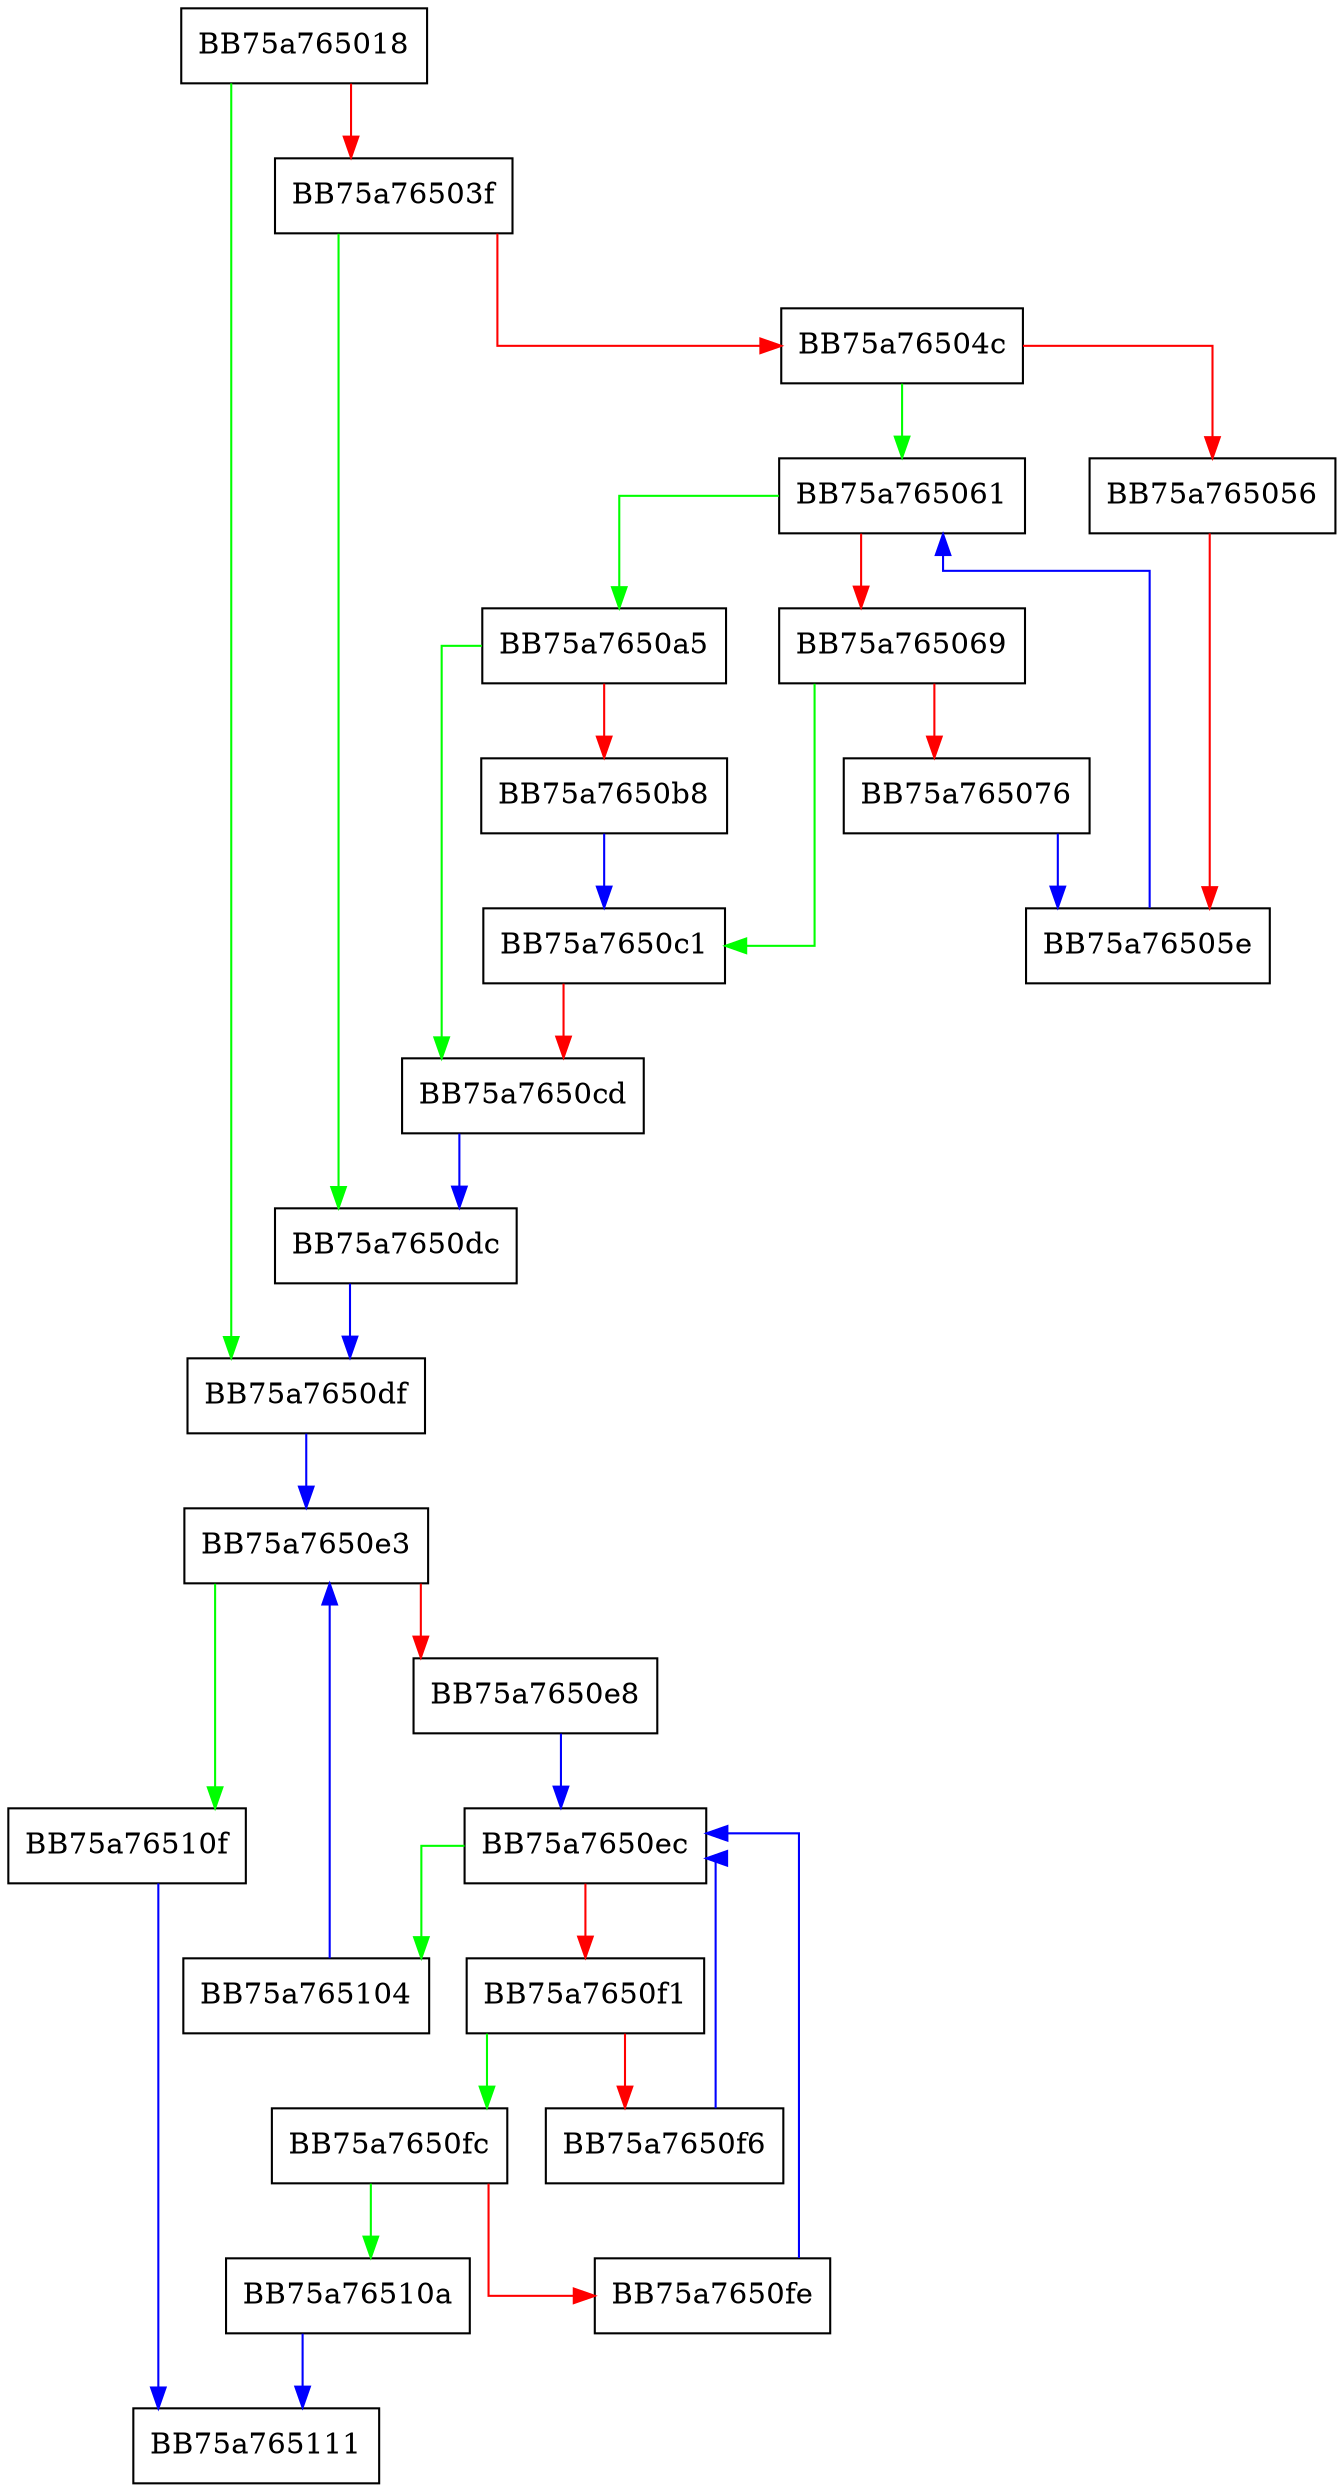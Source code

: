 digraph sqlite3RowSetTest {
  node [shape="box"];
  graph [splines=ortho];
  BB75a765018 -> BB75a7650df [color="green"];
  BB75a765018 -> BB75a76503f [color="red"];
  BB75a76503f -> BB75a7650dc [color="green"];
  BB75a76503f -> BB75a76504c [color="red"];
  BB75a76504c -> BB75a765061 [color="green"];
  BB75a76504c -> BB75a765056 [color="red"];
  BB75a765056 -> BB75a76505e [color="red"];
  BB75a76505e -> BB75a765061 [color="blue"];
  BB75a765061 -> BB75a7650a5 [color="green"];
  BB75a765061 -> BB75a765069 [color="red"];
  BB75a765069 -> BB75a7650c1 [color="green"];
  BB75a765069 -> BB75a765076 [color="red"];
  BB75a765076 -> BB75a76505e [color="blue"];
  BB75a7650a5 -> BB75a7650cd [color="green"];
  BB75a7650a5 -> BB75a7650b8 [color="red"];
  BB75a7650b8 -> BB75a7650c1 [color="blue"];
  BB75a7650c1 -> BB75a7650cd [color="red"];
  BB75a7650cd -> BB75a7650dc [color="blue"];
  BB75a7650dc -> BB75a7650df [color="blue"];
  BB75a7650df -> BB75a7650e3 [color="blue"];
  BB75a7650e3 -> BB75a76510f [color="green"];
  BB75a7650e3 -> BB75a7650e8 [color="red"];
  BB75a7650e8 -> BB75a7650ec [color="blue"];
  BB75a7650ec -> BB75a765104 [color="green"];
  BB75a7650ec -> BB75a7650f1 [color="red"];
  BB75a7650f1 -> BB75a7650fc [color="green"];
  BB75a7650f1 -> BB75a7650f6 [color="red"];
  BB75a7650f6 -> BB75a7650ec [color="blue"];
  BB75a7650fc -> BB75a76510a [color="green"];
  BB75a7650fc -> BB75a7650fe [color="red"];
  BB75a7650fe -> BB75a7650ec [color="blue"];
  BB75a765104 -> BB75a7650e3 [color="blue"];
  BB75a76510a -> BB75a765111 [color="blue"];
  BB75a76510f -> BB75a765111 [color="blue"];
}